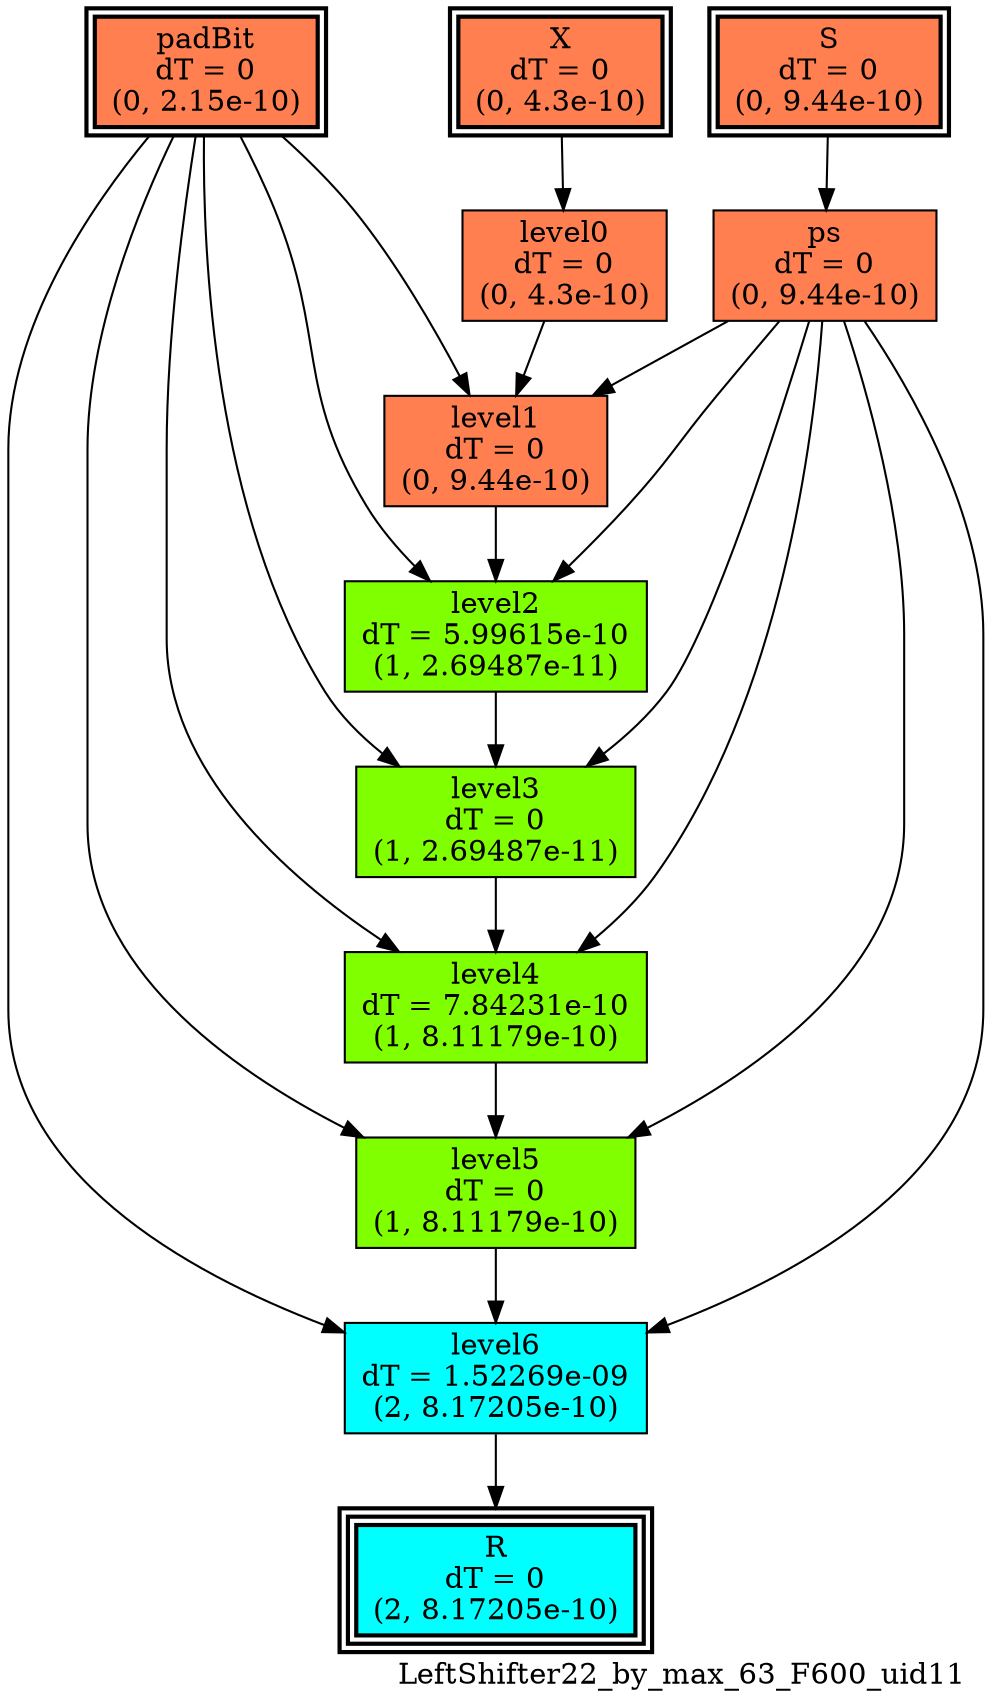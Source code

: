 digraph LeftShifter22_by_max_63_F600_uid11
{
	//graph drawing options
	label=LeftShifter22_by_max_63_F600_uid11;
	labelloc=bottom;
	labeljust=right;
	ratio=auto;
	nodesep=0.25;
	ranksep=0.5;

	//input/output signals of operator LeftShifter22_by_max_63_F600_uid11
	X__LeftShifter22_by_max_63_F600_uid11 [ label="X\ndT = 0\n(0, 4.3e-10)", shape=box, color=black, style="bold, filled", fillcolor=coral, peripheries=2 ];
	S__LeftShifter22_by_max_63_F600_uid11 [ label="S\ndT = 0\n(0, 9.44e-10)", shape=box, color=black, style="bold, filled", fillcolor=coral, peripheries=2 ];
	padBit__LeftShifter22_by_max_63_F600_uid11 [ label="padBit\ndT = 0\n(0, 2.15e-10)", shape=box, color=black, style="bold, filled", fillcolor=coral, peripheries=2 ];
	R__LeftShifter22_by_max_63_F600_uid11 [ label="R\ndT = 0\n(2, 8.17205e-10)", shape=box, color=black, style="bold, filled", fillcolor=cyan, peripheries=3 ];
	{rank=same X__LeftShifter22_by_max_63_F600_uid11, S__LeftShifter22_by_max_63_F600_uid11, padBit__LeftShifter22_by_max_63_F600_uid11};
	{rank=same R__LeftShifter22_by_max_63_F600_uid11};
	//internal signals of operator LeftShifter22_by_max_63_F600_uid11
	ps__LeftShifter22_by_max_63_F600_uid11 [ label="ps\ndT = 0\n(0, 9.44e-10)", shape=box, color=black, style=filled, fillcolor=coral, peripheries=1 ];
	level0__LeftShifter22_by_max_63_F600_uid11 [ label="level0\ndT = 0\n(0, 4.3e-10)", shape=box, color=black, style=filled, fillcolor=coral, peripheries=1 ];
	level1__LeftShifter22_by_max_63_F600_uid11 [ label="level1\ndT = 0\n(0, 9.44e-10)", shape=box, color=black, style=filled, fillcolor=coral, peripheries=1 ];
	level2__LeftShifter22_by_max_63_F600_uid11 [ label="level2\ndT = 5.99615e-10\n(1, 2.69487e-11)", shape=box, color=black, style=filled, fillcolor=chartreuse, peripheries=1 ];
	level3__LeftShifter22_by_max_63_F600_uid11 [ label="level3\ndT = 0\n(1, 2.69487e-11)", shape=box, color=black, style=filled, fillcolor=chartreuse, peripheries=1 ];
	level4__LeftShifter22_by_max_63_F600_uid11 [ label="level4\ndT = 7.84231e-10\n(1, 8.11179e-10)", shape=box, color=black, style=filled, fillcolor=chartreuse, peripheries=1 ];
	level5__LeftShifter22_by_max_63_F600_uid11 [ label="level5\ndT = 0\n(1, 8.11179e-10)", shape=box, color=black, style=filled, fillcolor=chartreuse, peripheries=1 ];
	level6__LeftShifter22_by_max_63_F600_uid11 [ label="level6\ndT = 1.52269e-09\n(2, 8.17205e-10)", shape=box, color=black, style=filled, fillcolor=cyan, peripheries=1 ];

	//subcomponents of operator LeftShifter22_by_max_63_F600_uid11

	//input and internal signal connections of operator LeftShifter22_by_max_63_F600_uid11
	X__LeftShifter22_by_max_63_F600_uid11 -> level0__LeftShifter22_by_max_63_F600_uid11 [ arrowhead=normal, arrowsize=1.0, arrowtail=normal, color=black, dir=forward  ];
	S__LeftShifter22_by_max_63_F600_uid11 -> ps__LeftShifter22_by_max_63_F600_uid11 [ arrowhead=normal, arrowsize=1.0, arrowtail=normal, color=black, dir=forward  ];
	padBit__LeftShifter22_by_max_63_F600_uid11 -> level1__LeftShifter22_by_max_63_F600_uid11 [ arrowhead=normal, arrowsize=1.0, arrowtail=normal, color=black, dir=forward  ];
	padBit__LeftShifter22_by_max_63_F600_uid11 -> level2__LeftShifter22_by_max_63_F600_uid11 [ arrowhead=normal, arrowsize=1.0, arrowtail=normal, color=black, dir=forward  ];
	padBit__LeftShifter22_by_max_63_F600_uid11 -> level3__LeftShifter22_by_max_63_F600_uid11 [ arrowhead=normal, arrowsize=1.0, arrowtail=normal, color=black, dir=forward  ];
	padBit__LeftShifter22_by_max_63_F600_uid11 -> level4__LeftShifter22_by_max_63_F600_uid11 [ arrowhead=normal, arrowsize=1.0, arrowtail=normal, color=black, dir=forward  ];
	padBit__LeftShifter22_by_max_63_F600_uid11 -> level5__LeftShifter22_by_max_63_F600_uid11 [ arrowhead=normal, arrowsize=1.0, arrowtail=normal, color=black, dir=forward  ];
	padBit__LeftShifter22_by_max_63_F600_uid11 -> level6__LeftShifter22_by_max_63_F600_uid11 [ arrowhead=normal, arrowsize=1.0, arrowtail=normal, color=black, dir=forward  ];
	ps__LeftShifter22_by_max_63_F600_uid11 -> level1__LeftShifter22_by_max_63_F600_uid11 [ arrowhead=normal, arrowsize=1.0, arrowtail=normal, color=black, dir=forward  ];
	ps__LeftShifter22_by_max_63_F600_uid11 -> level2__LeftShifter22_by_max_63_F600_uid11 [ arrowhead=normal, arrowsize=1.0, arrowtail=normal, color=black, dir=forward  ];
	ps__LeftShifter22_by_max_63_F600_uid11 -> level3__LeftShifter22_by_max_63_F600_uid11 [ arrowhead=normal, arrowsize=1.0, arrowtail=normal, color=black, dir=forward  ];
	ps__LeftShifter22_by_max_63_F600_uid11 -> level4__LeftShifter22_by_max_63_F600_uid11 [ arrowhead=normal, arrowsize=1.0, arrowtail=normal, color=black, dir=forward  ];
	ps__LeftShifter22_by_max_63_F600_uid11 -> level5__LeftShifter22_by_max_63_F600_uid11 [ arrowhead=normal, arrowsize=1.0, arrowtail=normal, color=black, dir=forward  ];
	ps__LeftShifter22_by_max_63_F600_uid11 -> level6__LeftShifter22_by_max_63_F600_uid11 [ arrowhead=normal, arrowsize=1.0, arrowtail=normal, color=black, dir=forward  ];
	level0__LeftShifter22_by_max_63_F600_uid11 -> level1__LeftShifter22_by_max_63_F600_uid11 [ arrowhead=normal, arrowsize=1.0, arrowtail=normal, color=black, dir=forward  ];
	level1__LeftShifter22_by_max_63_F600_uid11 -> level2__LeftShifter22_by_max_63_F600_uid11 [ arrowhead=normal, arrowsize=1.0, arrowtail=normal, color=black, dir=forward  ];
	level2__LeftShifter22_by_max_63_F600_uid11 -> level3__LeftShifter22_by_max_63_F600_uid11 [ arrowhead=normal, arrowsize=1.0, arrowtail=normal, color=black, dir=forward  ];
	level3__LeftShifter22_by_max_63_F600_uid11 -> level4__LeftShifter22_by_max_63_F600_uid11 [ arrowhead=normal, arrowsize=1.0, arrowtail=normal, color=black, dir=forward  ];
	level4__LeftShifter22_by_max_63_F600_uid11 -> level5__LeftShifter22_by_max_63_F600_uid11 [ arrowhead=normal, arrowsize=1.0, arrowtail=normal, color=black, dir=forward  ];
	level5__LeftShifter22_by_max_63_F600_uid11 -> level6__LeftShifter22_by_max_63_F600_uid11 [ arrowhead=normal, arrowsize=1.0, arrowtail=normal, color=black, dir=forward  ];
	level6__LeftShifter22_by_max_63_F600_uid11 -> R__LeftShifter22_by_max_63_F600_uid11 [ arrowhead=normal, arrowsize=1.0, arrowtail=normal, color=black, dir=forward  ];
}

